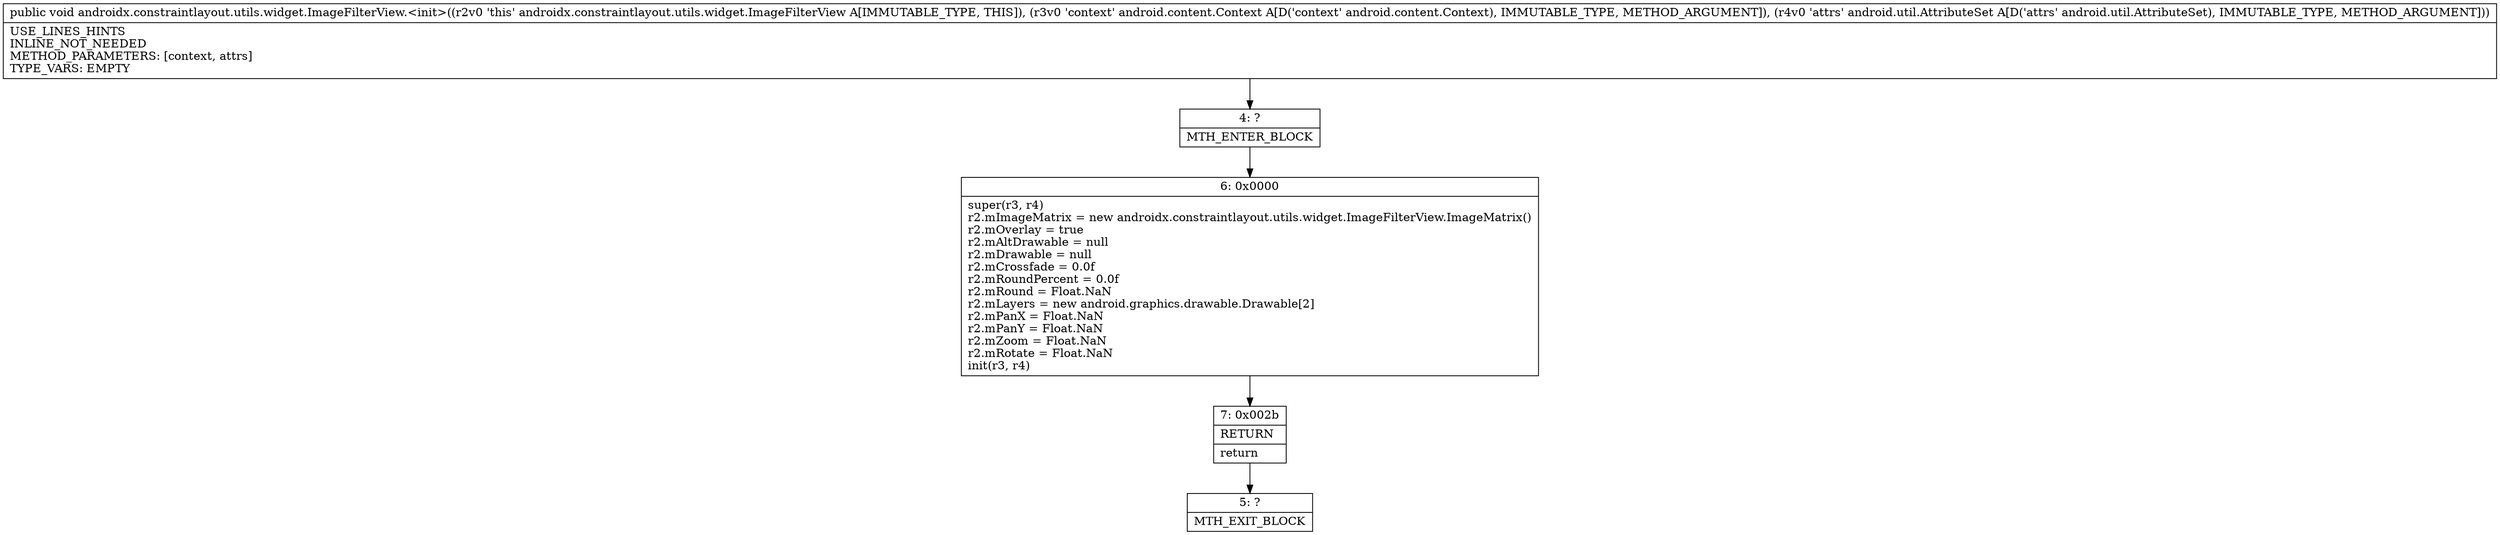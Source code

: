 digraph "CFG forandroidx.constraintlayout.utils.widget.ImageFilterView.\<init\>(Landroid\/content\/Context;Landroid\/util\/AttributeSet;)V" {
Node_4 [shape=record,label="{4\:\ ?|MTH_ENTER_BLOCK\l}"];
Node_6 [shape=record,label="{6\:\ 0x0000|super(r3, r4)\lr2.mImageMatrix = new androidx.constraintlayout.utils.widget.ImageFilterView.ImageMatrix()\lr2.mOverlay = true\lr2.mAltDrawable = null\lr2.mDrawable = null\lr2.mCrossfade = 0.0f\lr2.mRoundPercent = 0.0f\lr2.mRound = Float.NaN\lr2.mLayers = new android.graphics.drawable.Drawable[2]\lr2.mPanX = Float.NaN\lr2.mPanY = Float.NaN\lr2.mZoom = Float.NaN\lr2.mRotate = Float.NaN\linit(r3, r4)\l}"];
Node_7 [shape=record,label="{7\:\ 0x002b|RETURN\l|return\l}"];
Node_5 [shape=record,label="{5\:\ ?|MTH_EXIT_BLOCK\l}"];
MethodNode[shape=record,label="{public void androidx.constraintlayout.utils.widget.ImageFilterView.\<init\>((r2v0 'this' androidx.constraintlayout.utils.widget.ImageFilterView A[IMMUTABLE_TYPE, THIS]), (r3v0 'context' android.content.Context A[D('context' android.content.Context), IMMUTABLE_TYPE, METHOD_ARGUMENT]), (r4v0 'attrs' android.util.AttributeSet A[D('attrs' android.util.AttributeSet), IMMUTABLE_TYPE, METHOD_ARGUMENT]))  | USE_LINES_HINTS\lINLINE_NOT_NEEDED\lMETHOD_PARAMETERS: [context, attrs]\lTYPE_VARS: EMPTY\l}"];
MethodNode -> Node_4;Node_4 -> Node_6;
Node_6 -> Node_7;
Node_7 -> Node_5;
}

